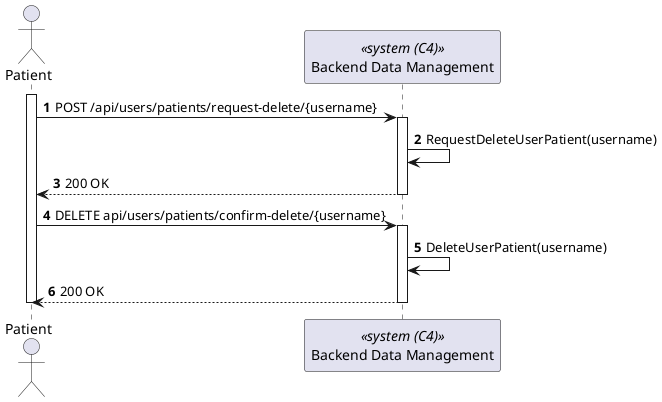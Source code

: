 @startuml process-view
autonumber

actor "Patient" as Patient
participant BackendDataManagement as "Backend Data Management" <<system (C4)>>

activate Patient

    Patient -> BackendDataManagement : POST /api/users/patients/request-delete/{username}
    
    activate BackendDataManagement

        BackendDataManagement -> BackendDataManagement : RequestDeleteUserPatient(username)

        Patient <-- BackendDataManagement : 200 OK
    deactivate BackendDataManagement

    Patient -> BackendDataManagement : DELETE api/users/patients/confirm-delete/{username}
    activate BackendDataManagement

        BackendDataManagement -> BackendDataManagement : DeleteUserPatient(username)

        Patient <-- BackendDataManagement : 200 OK
    deactivate BackendDataManagement

deactivate Patient

@enduml